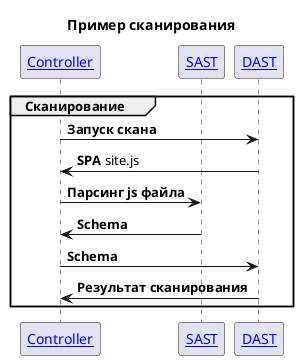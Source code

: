 @startuml
title Пример сканирования
participant "[[/architect/components/asoc.core.controller Controller]]" as Controller
participant "[[/architect/components/asoc.core.sast SAST]]" as SAST
participant "[[/architect/components/asoc.core.dast DAST]]" as DAST
group Сканирование
    Controller -> DAST: **Запуск скана**
    DAST -> Controller: **SPA** site.js

    Controller -> SAST: **Парсинг js файла**
    SAST -> Controller: **Schema**

    Controller -> DAST: **Schema**
    DAST -> Controller: **Результат сканирования**
end
@enduml
